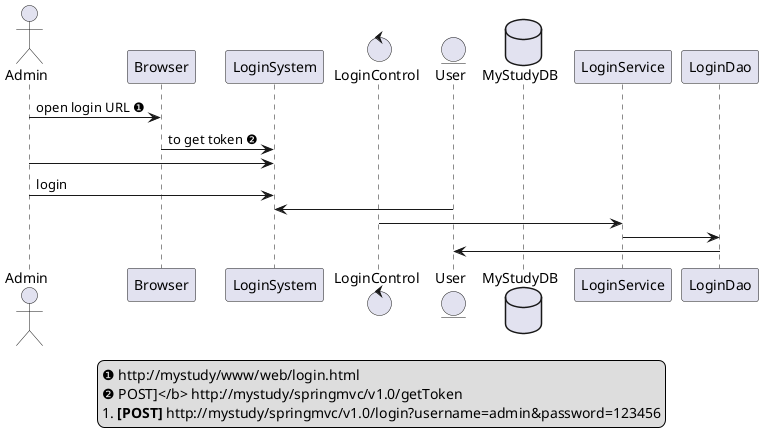 @startuml

actor Admin

Admin -> Browser : open login URL ❶

Browser -> LoginSystem : to get token ❷

boundary LoginSystem
control LoginControl
entity User
database MyStudyDB


Admin -> LoginSystem :

Admin -> LoginSystem : login

User -> LoginSystem

LoginControl -> LoginService

LoginService -> LoginDao

LoginDao -> User


legend
❶ http://mystudy/www/web/login.html
❷ POST]</b> http://mystudy/springmvc/v1.0/getToken
1. <b>[POST]</b> http://mystudy/springmvc/v1.0/login?username=admin&password=123456
endlegend




@enduml